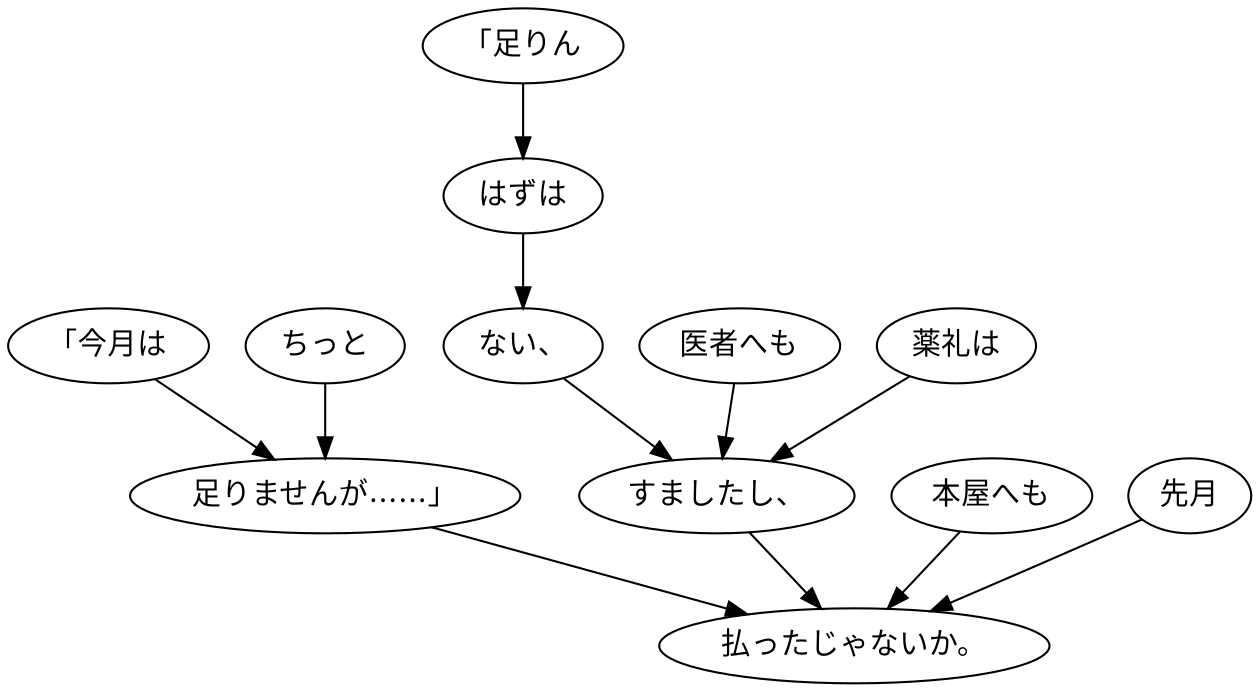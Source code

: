 digraph graph1353 {
	node0 [label="「今月は"];
	node1 [label="ちっと"];
	node2 [label="足りませんが……」"];
	node3 [label="「足りん"];
	node4 [label="はずは"];
	node5 [label="ない、"];
	node6 [label="医者へも"];
	node7 [label="薬礼は"];
	node8 [label="すましたし、"];
	node9 [label="本屋へも"];
	node10 [label="先月"];
	node11 [label="払ったじゃないか。"];
	node0 -> node2;
	node1 -> node2;
	node2 -> node11;
	node3 -> node4;
	node4 -> node5;
	node5 -> node8;
	node6 -> node8;
	node7 -> node8;
	node8 -> node11;
	node9 -> node11;
	node10 -> node11;
}
